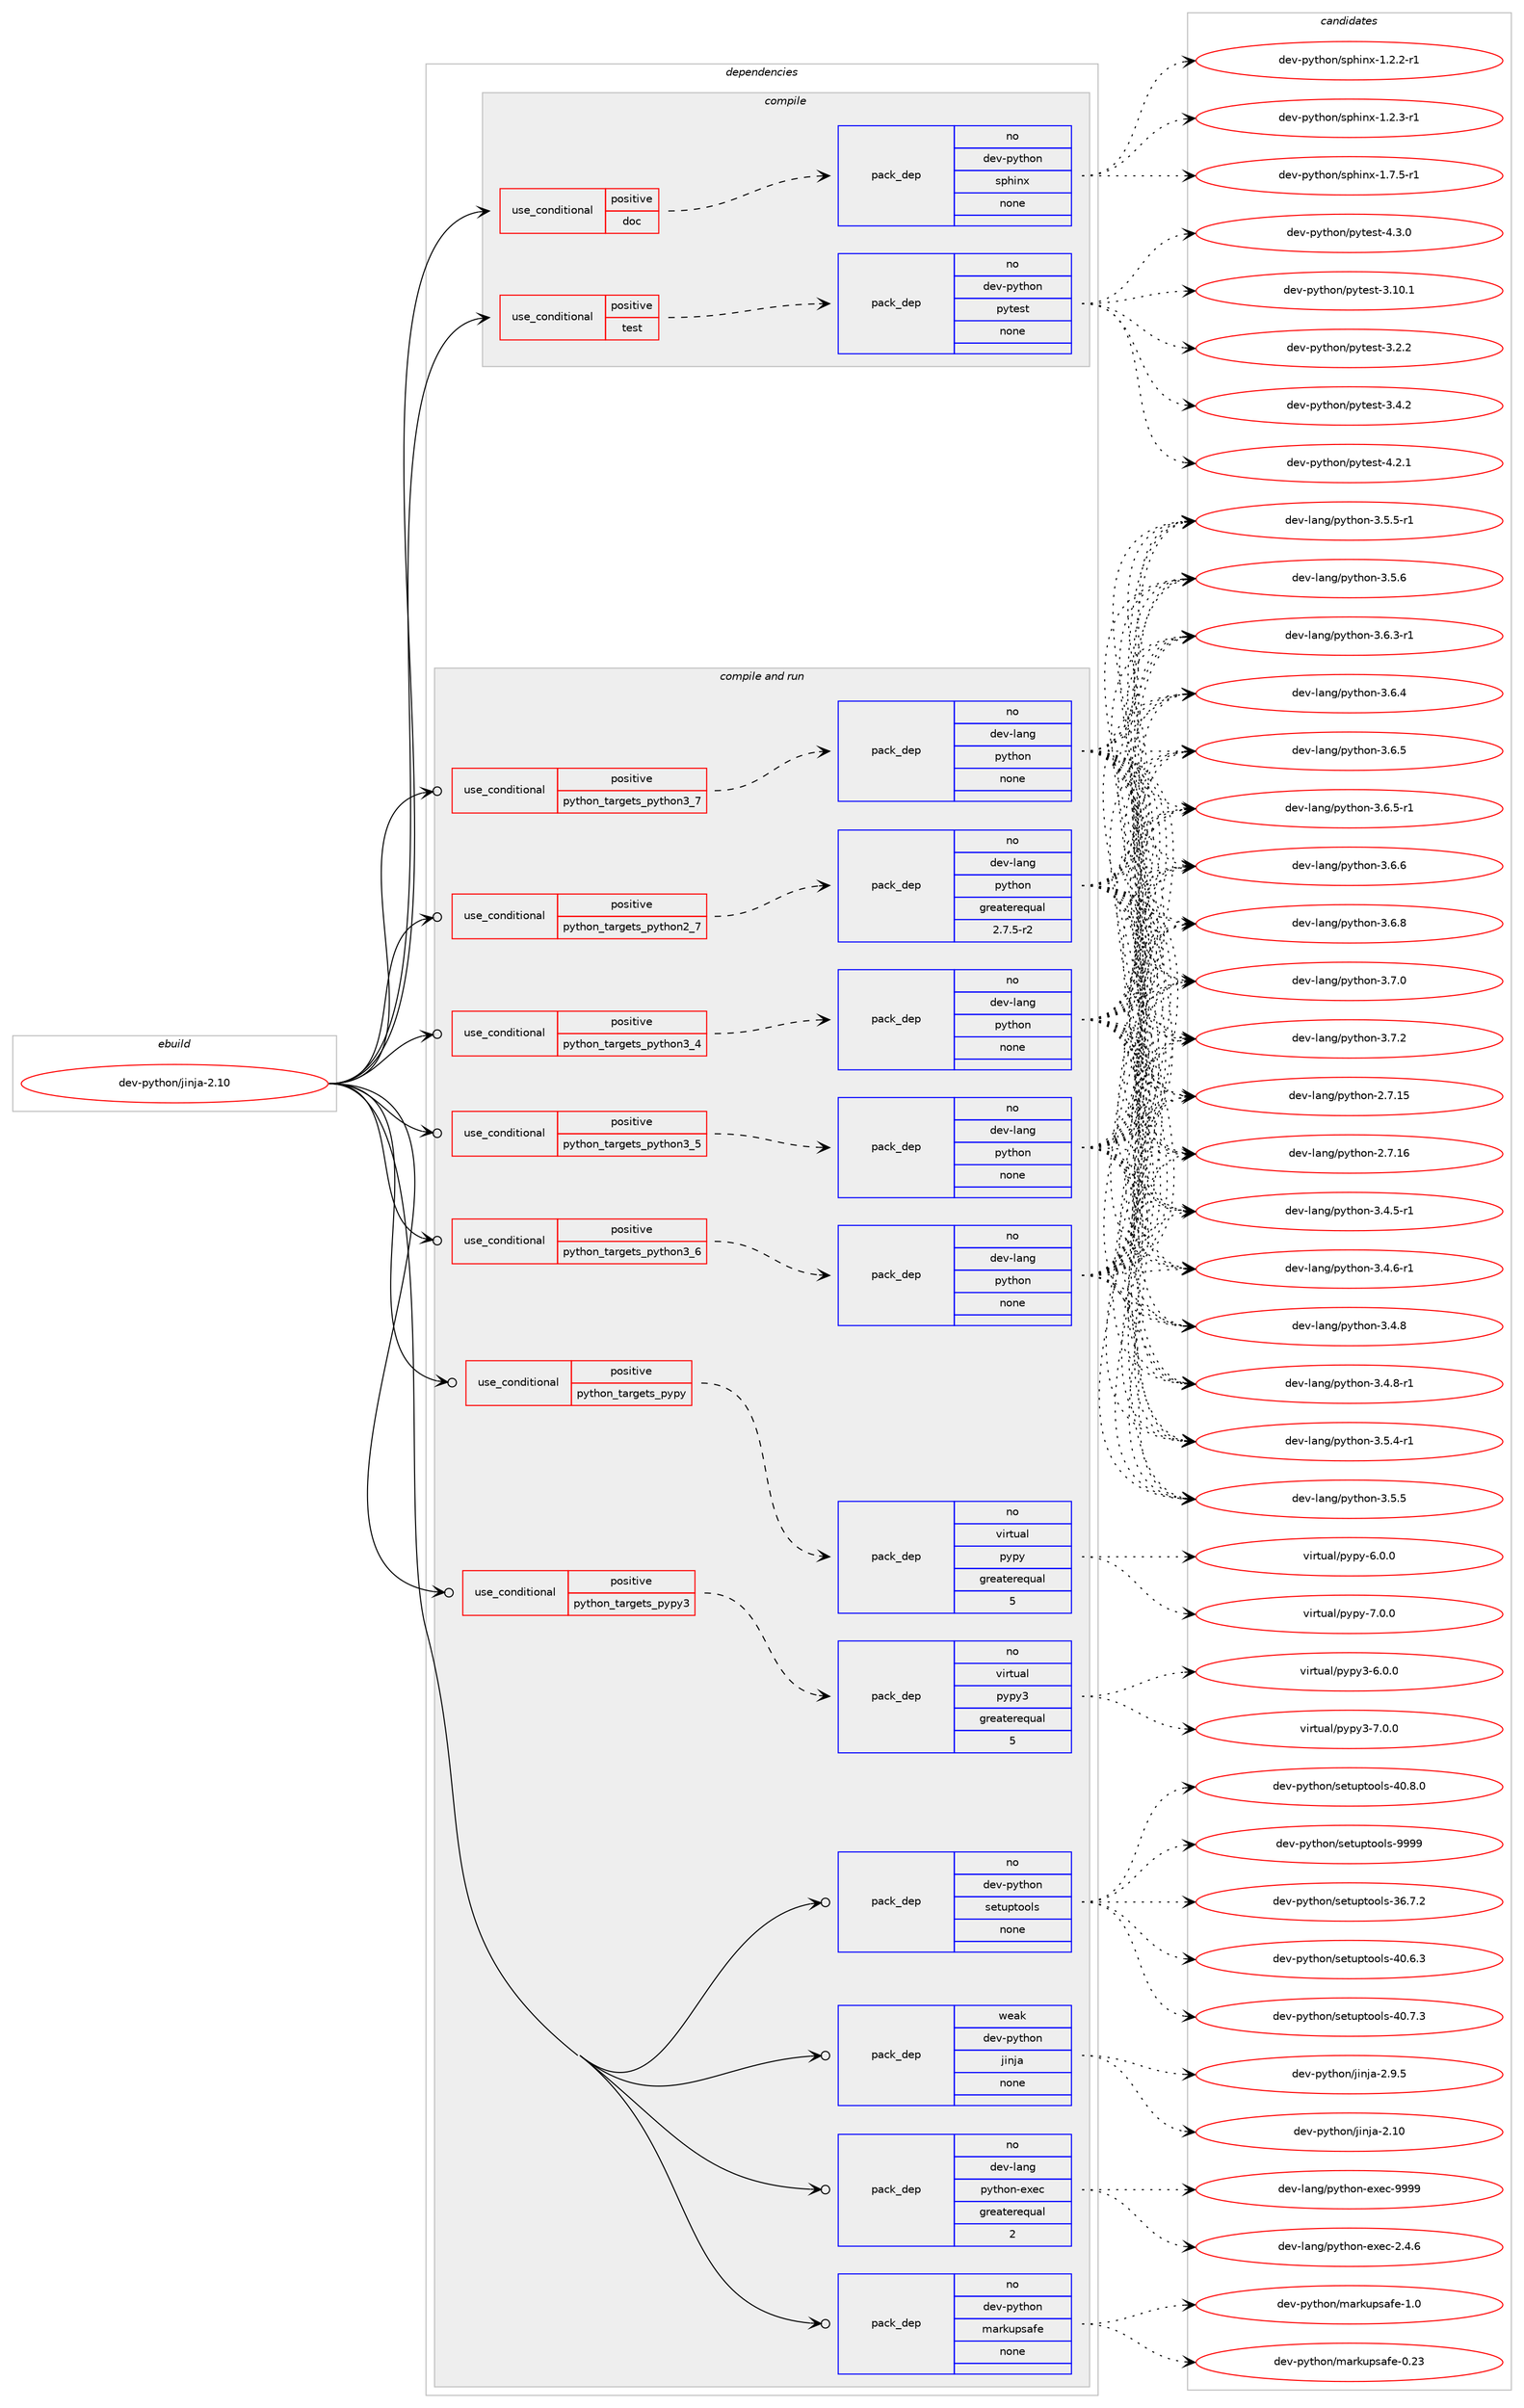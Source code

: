 digraph prolog {

# *************
# Graph options
# *************

newrank=true;
concentrate=true;
compound=true;
graph [rankdir=LR,fontname=Helvetica,fontsize=10,ranksep=1.5];#, ranksep=2.5, nodesep=0.2];
edge  [arrowhead=vee];
node  [fontname=Helvetica,fontsize=10];

# **********
# The ebuild
# **********

subgraph cluster_leftcol {
color=gray;
rank=same;
label=<<i>ebuild</i>>;
id [label="dev-python/jinja-2.10", color=red, width=4, href="../dev-python/jinja-2.10.svg"];
}

# ****************
# The dependencies
# ****************

subgraph cluster_midcol {
color=gray;
label=<<i>dependencies</i>>;
subgraph cluster_compile {
fillcolor="#eeeeee";
style=filled;
label=<<i>compile</i>>;
subgraph cond376272 {
dependency1415295 [label=<<TABLE BORDER="0" CELLBORDER="1" CELLSPACING="0" CELLPADDING="4"><TR><TD ROWSPAN="3" CELLPADDING="10">use_conditional</TD></TR><TR><TD>positive</TD></TR><TR><TD>doc</TD></TR></TABLE>>, shape=none, color=red];
subgraph pack1015754 {
dependency1415296 [label=<<TABLE BORDER="0" CELLBORDER="1" CELLSPACING="0" CELLPADDING="4" WIDTH="220"><TR><TD ROWSPAN="6" CELLPADDING="30">pack_dep</TD></TR><TR><TD WIDTH="110">no</TD></TR><TR><TD>dev-python</TD></TR><TR><TD>sphinx</TD></TR><TR><TD>none</TD></TR><TR><TD></TD></TR></TABLE>>, shape=none, color=blue];
}
dependency1415295:e -> dependency1415296:w [weight=20,style="dashed",arrowhead="vee"];
}
id:e -> dependency1415295:w [weight=20,style="solid",arrowhead="vee"];
subgraph cond376273 {
dependency1415297 [label=<<TABLE BORDER="0" CELLBORDER="1" CELLSPACING="0" CELLPADDING="4"><TR><TD ROWSPAN="3" CELLPADDING="10">use_conditional</TD></TR><TR><TD>positive</TD></TR><TR><TD>test</TD></TR></TABLE>>, shape=none, color=red];
subgraph pack1015755 {
dependency1415298 [label=<<TABLE BORDER="0" CELLBORDER="1" CELLSPACING="0" CELLPADDING="4" WIDTH="220"><TR><TD ROWSPAN="6" CELLPADDING="30">pack_dep</TD></TR><TR><TD WIDTH="110">no</TD></TR><TR><TD>dev-python</TD></TR><TR><TD>pytest</TD></TR><TR><TD>none</TD></TR><TR><TD></TD></TR></TABLE>>, shape=none, color=blue];
}
dependency1415297:e -> dependency1415298:w [weight=20,style="dashed",arrowhead="vee"];
}
id:e -> dependency1415297:w [weight=20,style="solid",arrowhead="vee"];
}
subgraph cluster_compileandrun {
fillcolor="#eeeeee";
style=filled;
label=<<i>compile and run</i>>;
subgraph cond376274 {
dependency1415299 [label=<<TABLE BORDER="0" CELLBORDER="1" CELLSPACING="0" CELLPADDING="4"><TR><TD ROWSPAN="3" CELLPADDING="10">use_conditional</TD></TR><TR><TD>positive</TD></TR><TR><TD>python_targets_pypy</TD></TR></TABLE>>, shape=none, color=red];
subgraph pack1015756 {
dependency1415300 [label=<<TABLE BORDER="0" CELLBORDER="1" CELLSPACING="0" CELLPADDING="4" WIDTH="220"><TR><TD ROWSPAN="6" CELLPADDING="30">pack_dep</TD></TR><TR><TD WIDTH="110">no</TD></TR><TR><TD>virtual</TD></TR><TR><TD>pypy</TD></TR><TR><TD>greaterequal</TD></TR><TR><TD>5</TD></TR></TABLE>>, shape=none, color=blue];
}
dependency1415299:e -> dependency1415300:w [weight=20,style="dashed",arrowhead="vee"];
}
id:e -> dependency1415299:w [weight=20,style="solid",arrowhead="odotvee"];
subgraph cond376275 {
dependency1415301 [label=<<TABLE BORDER="0" CELLBORDER="1" CELLSPACING="0" CELLPADDING="4"><TR><TD ROWSPAN="3" CELLPADDING="10">use_conditional</TD></TR><TR><TD>positive</TD></TR><TR><TD>python_targets_pypy3</TD></TR></TABLE>>, shape=none, color=red];
subgraph pack1015757 {
dependency1415302 [label=<<TABLE BORDER="0" CELLBORDER="1" CELLSPACING="0" CELLPADDING="4" WIDTH="220"><TR><TD ROWSPAN="6" CELLPADDING="30">pack_dep</TD></TR><TR><TD WIDTH="110">no</TD></TR><TR><TD>virtual</TD></TR><TR><TD>pypy3</TD></TR><TR><TD>greaterequal</TD></TR><TR><TD>5</TD></TR></TABLE>>, shape=none, color=blue];
}
dependency1415301:e -> dependency1415302:w [weight=20,style="dashed",arrowhead="vee"];
}
id:e -> dependency1415301:w [weight=20,style="solid",arrowhead="odotvee"];
subgraph cond376276 {
dependency1415303 [label=<<TABLE BORDER="0" CELLBORDER="1" CELLSPACING="0" CELLPADDING="4"><TR><TD ROWSPAN="3" CELLPADDING="10">use_conditional</TD></TR><TR><TD>positive</TD></TR><TR><TD>python_targets_python2_7</TD></TR></TABLE>>, shape=none, color=red];
subgraph pack1015758 {
dependency1415304 [label=<<TABLE BORDER="0" CELLBORDER="1" CELLSPACING="0" CELLPADDING="4" WIDTH="220"><TR><TD ROWSPAN="6" CELLPADDING="30">pack_dep</TD></TR><TR><TD WIDTH="110">no</TD></TR><TR><TD>dev-lang</TD></TR><TR><TD>python</TD></TR><TR><TD>greaterequal</TD></TR><TR><TD>2.7.5-r2</TD></TR></TABLE>>, shape=none, color=blue];
}
dependency1415303:e -> dependency1415304:w [weight=20,style="dashed",arrowhead="vee"];
}
id:e -> dependency1415303:w [weight=20,style="solid",arrowhead="odotvee"];
subgraph cond376277 {
dependency1415305 [label=<<TABLE BORDER="0" CELLBORDER="1" CELLSPACING="0" CELLPADDING="4"><TR><TD ROWSPAN="3" CELLPADDING="10">use_conditional</TD></TR><TR><TD>positive</TD></TR><TR><TD>python_targets_python3_4</TD></TR></TABLE>>, shape=none, color=red];
subgraph pack1015759 {
dependency1415306 [label=<<TABLE BORDER="0" CELLBORDER="1" CELLSPACING="0" CELLPADDING="4" WIDTH="220"><TR><TD ROWSPAN="6" CELLPADDING="30">pack_dep</TD></TR><TR><TD WIDTH="110">no</TD></TR><TR><TD>dev-lang</TD></TR><TR><TD>python</TD></TR><TR><TD>none</TD></TR><TR><TD></TD></TR></TABLE>>, shape=none, color=blue];
}
dependency1415305:e -> dependency1415306:w [weight=20,style="dashed",arrowhead="vee"];
}
id:e -> dependency1415305:w [weight=20,style="solid",arrowhead="odotvee"];
subgraph cond376278 {
dependency1415307 [label=<<TABLE BORDER="0" CELLBORDER="1" CELLSPACING="0" CELLPADDING="4"><TR><TD ROWSPAN="3" CELLPADDING="10">use_conditional</TD></TR><TR><TD>positive</TD></TR><TR><TD>python_targets_python3_5</TD></TR></TABLE>>, shape=none, color=red];
subgraph pack1015760 {
dependency1415308 [label=<<TABLE BORDER="0" CELLBORDER="1" CELLSPACING="0" CELLPADDING="4" WIDTH="220"><TR><TD ROWSPAN="6" CELLPADDING="30">pack_dep</TD></TR><TR><TD WIDTH="110">no</TD></TR><TR><TD>dev-lang</TD></TR><TR><TD>python</TD></TR><TR><TD>none</TD></TR><TR><TD></TD></TR></TABLE>>, shape=none, color=blue];
}
dependency1415307:e -> dependency1415308:w [weight=20,style="dashed",arrowhead="vee"];
}
id:e -> dependency1415307:w [weight=20,style="solid",arrowhead="odotvee"];
subgraph cond376279 {
dependency1415309 [label=<<TABLE BORDER="0" CELLBORDER="1" CELLSPACING="0" CELLPADDING="4"><TR><TD ROWSPAN="3" CELLPADDING="10">use_conditional</TD></TR><TR><TD>positive</TD></TR><TR><TD>python_targets_python3_6</TD></TR></TABLE>>, shape=none, color=red];
subgraph pack1015761 {
dependency1415310 [label=<<TABLE BORDER="0" CELLBORDER="1" CELLSPACING="0" CELLPADDING="4" WIDTH="220"><TR><TD ROWSPAN="6" CELLPADDING="30">pack_dep</TD></TR><TR><TD WIDTH="110">no</TD></TR><TR><TD>dev-lang</TD></TR><TR><TD>python</TD></TR><TR><TD>none</TD></TR><TR><TD></TD></TR></TABLE>>, shape=none, color=blue];
}
dependency1415309:e -> dependency1415310:w [weight=20,style="dashed",arrowhead="vee"];
}
id:e -> dependency1415309:w [weight=20,style="solid",arrowhead="odotvee"];
subgraph cond376280 {
dependency1415311 [label=<<TABLE BORDER="0" CELLBORDER="1" CELLSPACING="0" CELLPADDING="4"><TR><TD ROWSPAN="3" CELLPADDING="10">use_conditional</TD></TR><TR><TD>positive</TD></TR><TR><TD>python_targets_python3_7</TD></TR></TABLE>>, shape=none, color=red];
subgraph pack1015762 {
dependency1415312 [label=<<TABLE BORDER="0" CELLBORDER="1" CELLSPACING="0" CELLPADDING="4" WIDTH="220"><TR><TD ROWSPAN="6" CELLPADDING="30">pack_dep</TD></TR><TR><TD WIDTH="110">no</TD></TR><TR><TD>dev-lang</TD></TR><TR><TD>python</TD></TR><TR><TD>none</TD></TR><TR><TD></TD></TR></TABLE>>, shape=none, color=blue];
}
dependency1415311:e -> dependency1415312:w [weight=20,style="dashed",arrowhead="vee"];
}
id:e -> dependency1415311:w [weight=20,style="solid",arrowhead="odotvee"];
subgraph pack1015763 {
dependency1415313 [label=<<TABLE BORDER="0" CELLBORDER="1" CELLSPACING="0" CELLPADDING="4" WIDTH="220"><TR><TD ROWSPAN="6" CELLPADDING="30">pack_dep</TD></TR><TR><TD WIDTH="110">no</TD></TR><TR><TD>dev-lang</TD></TR><TR><TD>python-exec</TD></TR><TR><TD>greaterequal</TD></TR><TR><TD>2</TD></TR></TABLE>>, shape=none, color=blue];
}
id:e -> dependency1415313:w [weight=20,style="solid",arrowhead="odotvee"];
subgraph pack1015764 {
dependency1415314 [label=<<TABLE BORDER="0" CELLBORDER="1" CELLSPACING="0" CELLPADDING="4" WIDTH="220"><TR><TD ROWSPAN="6" CELLPADDING="30">pack_dep</TD></TR><TR><TD WIDTH="110">no</TD></TR><TR><TD>dev-python</TD></TR><TR><TD>markupsafe</TD></TR><TR><TD>none</TD></TR><TR><TD></TD></TR></TABLE>>, shape=none, color=blue];
}
id:e -> dependency1415314:w [weight=20,style="solid",arrowhead="odotvee"];
subgraph pack1015765 {
dependency1415315 [label=<<TABLE BORDER="0" CELLBORDER="1" CELLSPACING="0" CELLPADDING="4" WIDTH="220"><TR><TD ROWSPAN="6" CELLPADDING="30">pack_dep</TD></TR><TR><TD WIDTH="110">no</TD></TR><TR><TD>dev-python</TD></TR><TR><TD>setuptools</TD></TR><TR><TD>none</TD></TR><TR><TD></TD></TR></TABLE>>, shape=none, color=blue];
}
id:e -> dependency1415315:w [weight=20,style="solid",arrowhead="odotvee"];
subgraph pack1015766 {
dependency1415316 [label=<<TABLE BORDER="0" CELLBORDER="1" CELLSPACING="0" CELLPADDING="4" WIDTH="220"><TR><TD ROWSPAN="6" CELLPADDING="30">pack_dep</TD></TR><TR><TD WIDTH="110">weak</TD></TR><TR><TD>dev-python</TD></TR><TR><TD>jinja</TD></TR><TR><TD>none</TD></TR><TR><TD></TD></TR></TABLE>>, shape=none, color=blue];
}
id:e -> dependency1415316:w [weight=20,style="solid",arrowhead="odotvee"];
}
subgraph cluster_run {
fillcolor="#eeeeee";
style=filled;
label=<<i>run</i>>;
}
}

# **************
# The candidates
# **************

subgraph cluster_choices {
rank=same;
color=gray;
label=<<i>candidates</i>>;

subgraph choice1015754 {
color=black;
nodesep=1;
choice10010111845112121116104111110471151121041051101204549465046504511449 [label="dev-python/sphinx-1.2.2-r1", color=red, width=4,href="../dev-python/sphinx-1.2.2-r1.svg"];
choice10010111845112121116104111110471151121041051101204549465046514511449 [label="dev-python/sphinx-1.2.3-r1", color=red, width=4,href="../dev-python/sphinx-1.2.3-r1.svg"];
choice10010111845112121116104111110471151121041051101204549465546534511449 [label="dev-python/sphinx-1.7.5-r1", color=red, width=4,href="../dev-python/sphinx-1.7.5-r1.svg"];
dependency1415296:e -> choice10010111845112121116104111110471151121041051101204549465046504511449:w [style=dotted,weight="100"];
dependency1415296:e -> choice10010111845112121116104111110471151121041051101204549465046514511449:w [style=dotted,weight="100"];
dependency1415296:e -> choice10010111845112121116104111110471151121041051101204549465546534511449:w [style=dotted,weight="100"];
}
subgraph choice1015755 {
color=black;
nodesep=1;
choice100101118451121211161041111104711212111610111511645514649484649 [label="dev-python/pytest-3.10.1", color=red, width=4,href="../dev-python/pytest-3.10.1.svg"];
choice1001011184511212111610411111047112121116101115116455146504650 [label="dev-python/pytest-3.2.2", color=red, width=4,href="../dev-python/pytest-3.2.2.svg"];
choice1001011184511212111610411111047112121116101115116455146524650 [label="dev-python/pytest-3.4.2", color=red, width=4,href="../dev-python/pytest-3.4.2.svg"];
choice1001011184511212111610411111047112121116101115116455246504649 [label="dev-python/pytest-4.2.1", color=red, width=4,href="../dev-python/pytest-4.2.1.svg"];
choice1001011184511212111610411111047112121116101115116455246514648 [label="dev-python/pytest-4.3.0", color=red, width=4,href="../dev-python/pytest-4.3.0.svg"];
dependency1415298:e -> choice100101118451121211161041111104711212111610111511645514649484649:w [style=dotted,weight="100"];
dependency1415298:e -> choice1001011184511212111610411111047112121116101115116455146504650:w [style=dotted,weight="100"];
dependency1415298:e -> choice1001011184511212111610411111047112121116101115116455146524650:w [style=dotted,weight="100"];
dependency1415298:e -> choice1001011184511212111610411111047112121116101115116455246504649:w [style=dotted,weight="100"];
dependency1415298:e -> choice1001011184511212111610411111047112121116101115116455246514648:w [style=dotted,weight="100"];
}
subgraph choice1015756 {
color=black;
nodesep=1;
choice1181051141161179710847112121112121455446484648 [label="virtual/pypy-6.0.0", color=red, width=4,href="../virtual/pypy-6.0.0.svg"];
choice1181051141161179710847112121112121455546484648 [label="virtual/pypy-7.0.0", color=red, width=4,href="../virtual/pypy-7.0.0.svg"];
dependency1415300:e -> choice1181051141161179710847112121112121455446484648:w [style=dotted,weight="100"];
dependency1415300:e -> choice1181051141161179710847112121112121455546484648:w [style=dotted,weight="100"];
}
subgraph choice1015757 {
color=black;
nodesep=1;
choice118105114116117971084711212111212151455446484648 [label="virtual/pypy3-6.0.0", color=red, width=4,href="../virtual/pypy3-6.0.0.svg"];
choice118105114116117971084711212111212151455546484648 [label="virtual/pypy3-7.0.0", color=red, width=4,href="../virtual/pypy3-7.0.0.svg"];
dependency1415302:e -> choice118105114116117971084711212111212151455446484648:w [style=dotted,weight="100"];
dependency1415302:e -> choice118105114116117971084711212111212151455546484648:w [style=dotted,weight="100"];
}
subgraph choice1015758 {
color=black;
nodesep=1;
choice10010111845108971101034711212111610411111045504655464953 [label="dev-lang/python-2.7.15", color=red, width=4,href="../dev-lang/python-2.7.15.svg"];
choice10010111845108971101034711212111610411111045504655464954 [label="dev-lang/python-2.7.16", color=red, width=4,href="../dev-lang/python-2.7.16.svg"];
choice1001011184510897110103471121211161041111104551465246534511449 [label="dev-lang/python-3.4.5-r1", color=red, width=4,href="../dev-lang/python-3.4.5-r1.svg"];
choice1001011184510897110103471121211161041111104551465246544511449 [label="dev-lang/python-3.4.6-r1", color=red, width=4,href="../dev-lang/python-3.4.6-r1.svg"];
choice100101118451089711010347112121116104111110455146524656 [label="dev-lang/python-3.4.8", color=red, width=4,href="../dev-lang/python-3.4.8.svg"];
choice1001011184510897110103471121211161041111104551465246564511449 [label="dev-lang/python-3.4.8-r1", color=red, width=4,href="../dev-lang/python-3.4.8-r1.svg"];
choice1001011184510897110103471121211161041111104551465346524511449 [label="dev-lang/python-3.5.4-r1", color=red, width=4,href="../dev-lang/python-3.5.4-r1.svg"];
choice100101118451089711010347112121116104111110455146534653 [label="dev-lang/python-3.5.5", color=red, width=4,href="../dev-lang/python-3.5.5.svg"];
choice1001011184510897110103471121211161041111104551465346534511449 [label="dev-lang/python-3.5.5-r1", color=red, width=4,href="../dev-lang/python-3.5.5-r1.svg"];
choice100101118451089711010347112121116104111110455146534654 [label="dev-lang/python-3.5.6", color=red, width=4,href="../dev-lang/python-3.5.6.svg"];
choice1001011184510897110103471121211161041111104551465446514511449 [label="dev-lang/python-3.6.3-r1", color=red, width=4,href="../dev-lang/python-3.6.3-r1.svg"];
choice100101118451089711010347112121116104111110455146544652 [label="dev-lang/python-3.6.4", color=red, width=4,href="../dev-lang/python-3.6.4.svg"];
choice100101118451089711010347112121116104111110455146544653 [label="dev-lang/python-3.6.5", color=red, width=4,href="../dev-lang/python-3.6.5.svg"];
choice1001011184510897110103471121211161041111104551465446534511449 [label="dev-lang/python-3.6.5-r1", color=red, width=4,href="../dev-lang/python-3.6.5-r1.svg"];
choice100101118451089711010347112121116104111110455146544654 [label="dev-lang/python-3.6.6", color=red, width=4,href="../dev-lang/python-3.6.6.svg"];
choice100101118451089711010347112121116104111110455146544656 [label="dev-lang/python-3.6.8", color=red, width=4,href="../dev-lang/python-3.6.8.svg"];
choice100101118451089711010347112121116104111110455146554648 [label="dev-lang/python-3.7.0", color=red, width=4,href="../dev-lang/python-3.7.0.svg"];
choice100101118451089711010347112121116104111110455146554650 [label="dev-lang/python-3.7.2", color=red, width=4,href="../dev-lang/python-3.7.2.svg"];
dependency1415304:e -> choice10010111845108971101034711212111610411111045504655464953:w [style=dotted,weight="100"];
dependency1415304:e -> choice10010111845108971101034711212111610411111045504655464954:w [style=dotted,weight="100"];
dependency1415304:e -> choice1001011184510897110103471121211161041111104551465246534511449:w [style=dotted,weight="100"];
dependency1415304:e -> choice1001011184510897110103471121211161041111104551465246544511449:w [style=dotted,weight="100"];
dependency1415304:e -> choice100101118451089711010347112121116104111110455146524656:w [style=dotted,weight="100"];
dependency1415304:e -> choice1001011184510897110103471121211161041111104551465246564511449:w [style=dotted,weight="100"];
dependency1415304:e -> choice1001011184510897110103471121211161041111104551465346524511449:w [style=dotted,weight="100"];
dependency1415304:e -> choice100101118451089711010347112121116104111110455146534653:w [style=dotted,weight="100"];
dependency1415304:e -> choice1001011184510897110103471121211161041111104551465346534511449:w [style=dotted,weight="100"];
dependency1415304:e -> choice100101118451089711010347112121116104111110455146534654:w [style=dotted,weight="100"];
dependency1415304:e -> choice1001011184510897110103471121211161041111104551465446514511449:w [style=dotted,weight="100"];
dependency1415304:e -> choice100101118451089711010347112121116104111110455146544652:w [style=dotted,weight="100"];
dependency1415304:e -> choice100101118451089711010347112121116104111110455146544653:w [style=dotted,weight="100"];
dependency1415304:e -> choice1001011184510897110103471121211161041111104551465446534511449:w [style=dotted,weight="100"];
dependency1415304:e -> choice100101118451089711010347112121116104111110455146544654:w [style=dotted,weight="100"];
dependency1415304:e -> choice100101118451089711010347112121116104111110455146544656:w [style=dotted,weight="100"];
dependency1415304:e -> choice100101118451089711010347112121116104111110455146554648:w [style=dotted,weight="100"];
dependency1415304:e -> choice100101118451089711010347112121116104111110455146554650:w [style=dotted,weight="100"];
}
subgraph choice1015759 {
color=black;
nodesep=1;
choice10010111845108971101034711212111610411111045504655464953 [label="dev-lang/python-2.7.15", color=red, width=4,href="../dev-lang/python-2.7.15.svg"];
choice10010111845108971101034711212111610411111045504655464954 [label="dev-lang/python-2.7.16", color=red, width=4,href="../dev-lang/python-2.7.16.svg"];
choice1001011184510897110103471121211161041111104551465246534511449 [label="dev-lang/python-3.4.5-r1", color=red, width=4,href="../dev-lang/python-3.4.5-r1.svg"];
choice1001011184510897110103471121211161041111104551465246544511449 [label="dev-lang/python-3.4.6-r1", color=red, width=4,href="../dev-lang/python-3.4.6-r1.svg"];
choice100101118451089711010347112121116104111110455146524656 [label="dev-lang/python-3.4.8", color=red, width=4,href="../dev-lang/python-3.4.8.svg"];
choice1001011184510897110103471121211161041111104551465246564511449 [label="dev-lang/python-3.4.8-r1", color=red, width=4,href="../dev-lang/python-3.4.8-r1.svg"];
choice1001011184510897110103471121211161041111104551465346524511449 [label="dev-lang/python-3.5.4-r1", color=red, width=4,href="../dev-lang/python-3.5.4-r1.svg"];
choice100101118451089711010347112121116104111110455146534653 [label="dev-lang/python-3.5.5", color=red, width=4,href="../dev-lang/python-3.5.5.svg"];
choice1001011184510897110103471121211161041111104551465346534511449 [label="dev-lang/python-3.5.5-r1", color=red, width=4,href="../dev-lang/python-3.5.5-r1.svg"];
choice100101118451089711010347112121116104111110455146534654 [label="dev-lang/python-3.5.6", color=red, width=4,href="../dev-lang/python-3.5.6.svg"];
choice1001011184510897110103471121211161041111104551465446514511449 [label="dev-lang/python-3.6.3-r1", color=red, width=4,href="../dev-lang/python-3.6.3-r1.svg"];
choice100101118451089711010347112121116104111110455146544652 [label="dev-lang/python-3.6.4", color=red, width=4,href="../dev-lang/python-3.6.4.svg"];
choice100101118451089711010347112121116104111110455146544653 [label="dev-lang/python-3.6.5", color=red, width=4,href="../dev-lang/python-3.6.5.svg"];
choice1001011184510897110103471121211161041111104551465446534511449 [label="dev-lang/python-3.6.5-r1", color=red, width=4,href="../dev-lang/python-3.6.5-r1.svg"];
choice100101118451089711010347112121116104111110455146544654 [label="dev-lang/python-3.6.6", color=red, width=4,href="../dev-lang/python-3.6.6.svg"];
choice100101118451089711010347112121116104111110455146544656 [label="dev-lang/python-3.6.8", color=red, width=4,href="../dev-lang/python-3.6.8.svg"];
choice100101118451089711010347112121116104111110455146554648 [label="dev-lang/python-3.7.0", color=red, width=4,href="../dev-lang/python-3.7.0.svg"];
choice100101118451089711010347112121116104111110455146554650 [label="dev-lang/python-3.7.2", color=red, width=4,href="../dev-lang/python-3.7.2.svg"];
dependency1415306:e -> choice10010111845108971101034711212111610411111045504655464953:w [style=dotted,weight="100"];
dependency1415306:e -> choice10010111845108971101034711212111610411111045504655464954:w [style=dotted,weight="100"];
dependency1415306:e -> choice1001011184510897110103471121211161041111104551465246534511449:w [style=dotted,weight="100"];
dependency1415306:e -> choice1001011184510897110103471121211161041111104551465246544511449:w [style=dotted,weight="100"];
dependency1415306:e -> choice100101118451089711010347112121116104111110455146524656:w [style=dotted,weight="100"];
dependency1415306:e -> choice1001011184510897110103471121211161041111104551465246564511449:w [style=dotted,weight="100"];
dependency1415306:e -> choice1001011184510897110103471121211161041111104551465346524511449:w [style=dotted,weight="100"];
dependency1415306:e -> choice100101118451089711010347112121116104111110455146534653:w [style=dotted,weight="100"];
dependency1415306:e -> choice1001011184510897110103471121211161041111104551465346534511449:w [style=dotted,weight="100"];
dependency1415306:e -> choice100101118451089711010347112121116104111110455146534654:w [style=dotted,weight="100"];
dependency1415306:e -> choice1001011184510897110103471121211161041111104551465446514511449:w [style=dotted,weight="100"];
dependency1415306:e -> choice100101118451089711010347112121116104111110455146544652:w [style=dotted,weight="100"];
dependency1415306:e -> choice100101118451089711010347112121116104111110455146544653:w [style=dotted,weight="100"];
dependency1415306:e -> choice1001011184510897110103471121211161041111104551465446534511449:w [style=dotted,weight="100"];
dependency1415306:e -> choice100101118451089711010347112121116104111110455146544654:w [style=dotted,weight="100"];
dependency1415306:e -> choice100101118451089711010347112121116104111110455146544656:w [style=dotted,weight="100"];
dependency1415306:e -> choice100101118451089711010347112121116104111110455146554648:w [style=dotted,weight="100"];
dependency1415306:e -> choice100101118451089711010347112121116104111110455146554650:w [style=dotted,weight="100"];
}
subgraph choice1015760 {
color=black;
nodesep=1;
choice10010111845108971101034711212111610411111045504655464953 [label="dev-lang/python-2.7.15", color=red, width=4,href="../dev-lang/python-2.7.15.svg"];
choice10010111845108971101034711212111610411111045504655464954 [label="dev-lang/python-2.7.16", color=red, width=4,href="../dev-lang/python-2.7.16.svg"];
choice1001011184510897110103471121211161041111104551465246534511449 [label="dev-lang/python-3.4.5-r1", color=red, width=4,href="../dev-lang/python-3.4.5-r1.svg"];
choice1001011184510897110103471121211161041111104551465246544511449 [label="dev-lang/python-3.4.6-r1", color=red, width=4,href="../dev-lang/python-3.4.6-r1.svg"];
choice100101118451089711010347112121116104111110455146524656 [label="dev-lang/python-3.4.8", color=red, width=4,href="../dev-lang/python-3.4.8.svg"];
choice1001011184510897110103471121211161041111104551465246564511449 [label="dev-lang/python-3.4.8-r1", color=red, width=4,href="../dev-lang/python-3.4.8-r1.svg"];
choice1001011184510897110103471121211161041111104551465346524511449 [label="dev-lang/python-3.5.4-r1", color=red, width=4,href="../dev-lang/python-3.5.4-r1.svg"];
choice100101118451089711010347112121116104111110455146534653 [label="dev-lang/python-3.5.5", color=red, width=4,href="../dev-lang/python-3.5.5.svg"];
choice1001011184510897110103471121211161041111104551465346534511449 [label="dev-lang/python-3.5.5-r1", color=red, width=4,href="../dev-lang/python-3.5.5-r1.svg"];
choice100101118451089711010347112121116104111110455146534654 [label="dev-lang/python-3.5.6", color=red, width=4,href="../dev-lang/python-3.5.6.svg"];
choice1001011184510897110103471121211161041111104551465446514511449 [label="dev-lang/python-3.6.3-r1", color=red, width=4,href="../dev-lang/python-3.6.3-r1.svg"];
choice100101118451089711010347112121116104111110455146544652 [label="dev-lang/python-3.6.4", color=red, width=4,href="../dev-lang/python-3.6.4.svg"];
choice100101118451089711010347112121116104111110455146544653 [label="dev-lang/python-3.6.5", color=red, width=4,href="../dev-lang/python-3.6.5.svg"];
choice1001011184510897110103471121211161041111104551465446534511449 [label="dev-lang/python-3.6.5-r1", color=red, width=4,href="../dev-lang/python-3.6.5-r1.svg"];
choice100101118451089711010347112121116104111110455146544654 [label="dev-lang/python-3.6.6", color=red, width=4,href="../dev-lang/python-3.6.6.svg"];
choice100101118451089711010347112121116104111110455146544656 [label="dev-lang/python-3.6.8", color=red, width=4,href="../dev-lang/python-3.6.8.svg"];
choice100101118451089711010347112121116104111110455146554648 [label="dev-lang/python-3.7.0", color=red, width=4,href="../dev-lang/python-3.7.0.svg"];
choice100101118451089711010347112121116104111110455146554650 [label="dev-lang/python-3.7.2", color=red, width=4,href="../dev-lang/python-3.7.2.svg"];
dependency1415308:e -> choice10010111845108971101034711212111610411111045504655464953:w [style=dotted,weight="100"];
dependency1415308:e -> choice10010111845108971101034711212111610411111045504655464954:w [style=dotted,weight="100"];
dependency1415308:e -> choice1001011184510897110103471121211161041111104551465246534511449:w [style=dotted,weight="100"];
dependency1415308:e -> choice1001011184510897110103471121211161041111104551465246544511449:w [style=dotted,weight="100"];
dependency1415308:e -> choice100101118451089711010347112121116104111110455146524656:w [style=dotted,weight="100"];
dependency1415308:e -> choice1001011184510897110103471121211161041111104551465246564511449:w [style=dotted,weight="100"];
dependency1415308:e -> choice1001011184510897110103471121211161041111104551465346524511449:w [style=dotted,weight="100"];
dependency1415308:e -> choice100101118451089711010347112121116104111110455146534653:w [style=dotted,weight="100"];
dependency1415308:e -> choice1001011184510897110103471121211161041111104551465346534511449:w [style=dotted,weight="100"];
dependency1415308:e -> choice100101118451089711010347112121116104111110455146534654:w [style=dotted,weight="100"];
dependency1415308:e -> choice1001011184510897110103471121211161041111104551465446514511449:w [style=dotted,weight="100"];
dependency1415308:e -> choice100101118451089711010347112121116104111110455146544652:w [style=dotted,weight="100"];
dependency1415308:e -> choice100101118451089711010347112121116104111110455146544653:w [style=dotted,weight="100"];
dependency1415308:e -> choice1001011184510897110103471121211161041111104551465446534511449:w [style=dotted,weight="100"];
dependency1415308:e -> choice100101118451089711010347112121116104111110455146544654:w [style=dotted,weight="100"];
dependency1415308:e -> choice100101118451089711010347112121116104111110455146544656:w [style=dotted,weight="100"];
dependency1415308:e -> choice100101118451089711010347112121116104111110455146554648:w [style=dotted,weight="100"];
dependency1415308:e -> choice100101118451089711010347112121116104111110455146554650:w [style=dotted,weight="100"];
}
subgraph choice1015761 {
color=black;
nodesep=1;
choice10010111845108971101034711212111610411111045504655464953 [label="dev-lang/python-2.7.15", color=red, width=4,href="../dev-lang/python-2.7.15.svg"];
choice10010111845108971101034711212111610411111045504655464954 [label="dev-lang/python-2.7.16", color=red, width=4,href="../dev-lang/python-2.7.16.svg"];
choice1001011184510897110103471121211161041111104551465246534511449 [label="dev-lang/python-3.4.5-r1", color=red, width=4,href="../dev-lang/python-3.4.5-r1.svg"];
choice1001011184510897110103471121211161041111104551465246544511449 [label="dev-lang/python-3.4.6-r1", color=red, width=4,href="../dev-lang/python-3.4.6-r1.svg"];
choice100101118451089711010347112121116104111110455146524656 [label="dev-lang/python-3.4.8", color=red, width=4,href="../dev-lang/python-3.4.8.svg"];
choice1001011184510897110103471121211161041111104551465246564511449 [label="dev-lang/python-3.4.8-r1", color=red, width=4,href="../dev-lang/python-3.4.8-r1.svg"];
choice1001011184510897110103471121211161041111104551465346524511449 [label="dev-lang/python-3.5.4-r1", color=red, width=4,href="../dev-lang/python-3.5.4-r1.svg"];
choice100101118451089711010347112121116104111110455146534653 [label="dev-lang/python-3.5.5", color=red, width=4,href="../dev-lang/python-3.5.5.svg"];
choice1001011184510897110103471121211161041111104551465346534511449 [label="dev-lang/python-3.5.5-r1", color=red, width=4,href="../dev-lang/python-3.5.5-r1.svg"];
choice100101118451089711010347112121116104111110455146534654 [label="dev-lang/python-3.5.6", color=red, width=4,href="../dev-lang/python-3.5.6.svg"];
choice1001011184510897110103471121211161041111104551465446514511449 [label="dev-lang/python-3.6.3-r1", color=red, width=4,href="../dev-lang/python-3.6.3-r1.svg"];
choice100101118451089711010347112121116104111110455146544652 [label="dev-lang/python-3.6.4", color=red, width=4,href="../dev-lang/python-3.6.4.svg"];
choice100101118451089711010347112121116104111110455146544653 [label="dev-lang/python-3.6.5", color=red, width=4,href="../dev-lang/python-3.6.5.svg"];
choice1001011184510897110103471121211161041111104551465446534511449 [label="dev-lang/python-3.6.5-r1", color=red, width=4,href="../dev-lang/python-3.6.5-r1.svg"];
choice100101118451089711010347112121116104111110455146544654 [label="dev-lang/python-3.6.6", color=red, width=4,href="../dev-lang/python-3.6.6.svg"];
choice100101118451089711010347112121116104111110455146544656 [label="dev-lang/python-3.6.8", color=red, width=4,href="../dev-lang/python-3.6.8.svg"];
choice100101118451089711010347112121116104111110455146554648 [label="dev-lang/python-3.7.0", color=red, width=4,href="../dev-lang/python-3.7.0.svg"];
choice100101118451089711010347112121116104111110455146554650 [label="dev-lang/python-3.7.2", color=red, width=4,href="../dev-lang/python-3.7.2.svg"];
dependency1415310:e -> choice10010111845108971101034711212111610411111045504655464953:w [style=dotted,weight="100"];
dependency1415310:e -> choice10010111845108971101034711212111610411111045504655464954:w [style=dotted,weight="100"];
dependency1415310:e -> choice1001011184510897110103471121211161041111104551465246534511449:w [style=dotted,weight="100"];
dependency1415310:e -> choice1001011184510897110103471121211161041111104551465246544511449:w [style=dotted,weight="100"];
dependency1415310:e -> choice100101118451089711010347112121116104111110455146524656:w [style=dotted,weight="100"];
dependency1415310:e -> choice1001011184510897110103471121211161041111104551465246564511449:w [style=dotted,weight="100"];
dependency1415310:e -> choice1001011184510897110103471121211161041111104551465346524511449:w [style=dotted,weight="100"];
dependency1415310:e -> choice100101118451089711010347112121116104111110455146534653:w [style=dotted,weight="100"];
dependency1415310:e -> choice1001011184510897110103471121211161041111104551465346534511449:w [style=dotted,weight="100"];
dependency1415310:e -> choice100101118451089711010347112121116104111110455146534654:w [style=dotted,weight="100"];
dependency1415310:e -> choice1001011184510897110103471121211161041111104551465446514511449:w [style=dotted,weight="100"];
dependency1415310:e -> choice100101118451089711010347112121116104111110455146544652:w [style=dotted,weight="100"];
dependency1415310:e -> choice100101118451089711010347112121116104111110455146544653:w [style=dotted,weight="100"];
dependency1415310:e -> choice1001011184510897110103471121211161041111104551465446534511449:w [style=dotted,weight="100"];
dependency1415310:e -> choice100101118451089711010347112121116104111110455146544654:w [style=dotted,weight="100"];
dependency1415310:e -> choice100101118451089711010347112121116104111110455146544656:w [style=dotted,weight="100"];
dependency1415310:e -> choice100101118451089711010347112121116104111110455146554648:w [style=dotted,weight="100"];
dependency1415310:e -> choice100101118451089711010347112121116104111110455146554650:w [style=dotted,weight="100"];
}
subgraph choice1015762 {
color=black;
nodesep=1;
choice10010111845108971101034711212111610411111045504655464953 [label="dev-lang/python-2.7.15", color=red, width=4,href="../dev-lang/python-2.7.15.svg"];
choice10010111845108971101034711212111610411111045504655464954 [label="dev-lang/python-2.7.16", color=red, width=4,href="../dev-lang/python-2.7.16.svg"];
choice1001011184510897110103471121211161041111104551465246534511449 [label="dev-lang/python-3.4.5-r1", color=red, width=4,href="../dev-lang/python-3.4.5-r1.svg"];
choice1001011184510897110103471121211161041111104551465246544511449 [label="dev-lang/python-3.4.6-r1", color=red, width=4,href="../dev-lang/python-3.4.6-r1.svg"];
choice100101118451089711010347112121116104111110455146524656 [label="dev-lang/python-3.4.8", color=red, width=4,href="../dev-lang/python-3.4.8.svg"];
choice1001011184510897110103471121211161041111104551465246564511449 [label="dev-lang/python-3.4.8-r1", color=red, width=4,href="../dev-lang/python-3.4.8-r1.svg"];
choice1001011184510897110103471121211161041111104551465346524511449 [label="dev-lang/python-3.5.4-r1", color=red, width=4,href="../dev-lang/python-3.5.4-r1.svg"];
choice100101118451089711010347112121116104111110455146534653 [label="dev-lang/python-3.5.5", color=red, width=4,href="../dev-lang/python-3.5.5.svg"];
choice1001011184510897110103471121211161041111104551465346534511449 [label="dev-lang/python-3.5.5-r1", color=red, width=4,href="../dev-lang/python-3.5.5-r1.svg"];
choice100101118451089711010347112121116104111110455146534654 [label="dev-lang/python-3.5.6", color=red, width=4,href="../dev-lang/python-3.5.6.svg"];
choice1001011184510897110103471121211161041111104551465446514511449 [label="dev-lang/python-3.6.3-r1", color=red, width=4,href="../dev-lang/python-3.6.3-r1.svg"];
choice100101118451089711010347112121116104111110455146544652 [label="dev-lang/python-3.6.4", color=red, width=4,href="../dev-lang/python-3.6.4.svg"];
choice100101118451089711010347112121116104111110455146544653 [label="dev-lang/python-3.6.5", color=red, width=4,href="../dev-lang/python-3.6.5.svg"];
choice1001011184510897110103471121211161041111104551465446534511449 [label="dev-lang/python-3.6.5-r1", color=red, width=4,href="../dev-lang/python-3.6.5-r1.svg"];
choice100101118451089711010347112121116104111110455146544654 [label="dev-lang/python-3.6.6", color=red, width=4,href="../dev-lang/python-3.6.6.svg"];
choice100101118451089711010347112121116104111110455146544656 [label="dev-lang/python-3.6.8", color=red, width=4,href="../dev-lang/python-3.6.8.svg"];
choice100101118451089711010347112121116104111110455146554648 [label="dev-lang/python-3.7.0", color=red, width=4,href="../dev-lang/python-3.7.0.svg"];
choice100101118451089711010347112121116104111110455146554650 [label="dev-lang/python-3.7.2", color=red, width=4,href="../dev-lang/python-3.7.2.svg"];
dependency1415312:e -> choice10010111845108971101034711212111610411111045504655464953:w [style=dotted,weight="100"];
dependency1415312:e -> choice10010111845108971101034711212111610411111045504655464954:w [style=dotted,weight="100"];
dependency1415312:e -> choice1001011184510897110103471121211161041111104551465246534511449:w [style=dotted,weight="100"];
dependency1415312:e -> choice1001011184510897110103471121211161041111104551465246544511449:w [style=dotted,weight="100"];
dependency1415312:e -> choice100101118451089711010347112121116104111110455146524656:w [style=dotted,weight="100"];
dependency1415312:e -> choice1001011184510897110103471121211161041111104551465246564511449:w [style=dotted,weight="100"];
dependency1415312:e -> choice1001011184510897110103471121211161041111104551465346524511449:w [style=dotted,weight="100"];
dependency1415312:e -> choice100101118451089711010347112121116104111110455146534653:w [style=dotted,weight="100"];
dependency1415312:e -> choice1001011184510897110103471121211161041111104551465346534511449:w [style=dotted,weight="100"];
dependency1415312:e -> choice100101118451089711010347112121116104111110455146534654:w [style=dotted,weight="100"];
dependency1415312:e -> choice1001011184510897110103471121211161041111104551465446514511449:w [style=dotted,weight="100"];
dependency1415312:e -> choice100101118451089711010347112121116104111110455146544652:w [style=dotted,weight="100"];
dependency1415312:e -> choice100101118451089711010347112121116104111110455146544653:w [style=dotted,weight="100"];
dependency1415312:e -> choice1001011184510897110103471121211161041111104551465446534511449:w [style=dotted,weight="100"];
dependency1415312:e -> choice100101118451089711010347112121116104111110455146544654:w [style=dotted,weight="100"];
dependency1415312:e -> choice100101118451089711010347112121116104111110455146544656:w [style=dotted,weight="100"];
dependency1415312:e -> choice100101118451089711010347112121116104111110455146554648:w [style=dotted,weight="100"];
dependency1415312:e -> choice100101118451089711010347112121116104111110455146554650:w [style=dotted,weight="100"];
}
subgraph choice1015763 {
color=black;
nodesep=1;
choice1001011184510897110103471121211161041111104510112010199455046524654 [label="dev-lang/python-exec-2.4.6", color=red, width=4,href="../dev-lang/python-exec-2.4.6.svg"];
choice10010111845108971101034711212111610411111045101120101994557575757 [label="dev-lang/python-exec-9999", color=red, width=4,href="../dev-lang/python-exec-9999.svg"];
dependency1415313:e -> choice1001011184510897110103471121211161041111104510112010199455046524654:w [style=dotted,weight="100"];
dependency1415313:e -> choice10010111845108971101034711212111610411111045101120101994557575757:w [style=dotted,weight="100"];
}
subgraph choice1015764 {
color=black;
nodesep=1;
choice100101118451121211161041111104710997114107117112115971021014548465051 [label="dev-python/markupsafe-0.23", color=red, width=4,href="../dev-python/markupsafe-0.23.svg"];
choice1001011184511212111610411111047109971141071171121159710210145494648 [label="dev-python/markupsafe-1.0", color=red, width=4,href="../dev-python/markupsafe-1.0.svg"];
dependency1415314:e -> choice100101118451121211161041111104710997114107117112115971021014548465051:w [style=dotted,weight="100"];
dependency1415314:e -> choice1001011184511212111610411111047109971141071171121159710210145494648:w [style=dotted,weight="100"];
}
subgraph choice1015765 {
color=black;
nodesep=1;
choice100101118451121211161041111104711510111611711211611111110811545515446554650 [label="dev-python/setuptools-36.7.2", color=red, width=4,href="../dev-python/setuptools-36.7.2.svg"];
choice100101118451121211161041111104711510111611711211611111110811545524846544651 [label="dev-python/setuptools-40.6.3", color=red, width=4,href="../dev-python/setuptools-40.6.3.svg"];
choice100101118451121211161041111104711510111611711211611111110811545524846554651 [label="dev-python/setuptools-40.7.3", color=red, width=4,href="../dev-python/setuptools-40.7.3.svg"];
choice100101118451121211161041111104711510111611711211611111110811545524846564648 [label="dev-python/setuptools-40.8.0", color=red, width=4,href="../dev-python/setuptools-40.8.0.svg"];
choice10010111845112121116104111110471151011161171121161111111081154557575757 [label="dev-python/setuptools-9999", color=red, width=4,href="../dev-python/setuptools-9999.svg"];
dependency1415315:e -> choice100101118451121211161041111104711510111611711211611111110811545515446554650:w [style=dotted,weight="100"];
dependency1415315:e -> choice100101118451121211161041111104711510111611711211611111110811545524846544651:w [style=dotted,weight="100"];
dependency1415315:e -> choice100101118451121211161041111104711510111611711211611111110811545524846554651:w [style=dotted,weight="100"];
dependency1415315:e -> choice100101118451121211161041111104711510111611711211611111110811545524846564648:w [style=dotted,weight="100"];
dependency1415315:e -> choice10010111845112121116104111110471151011161171121161111111081154557575757:w [style=dotted,weight="100"];
}
subgraph choice1015766 {
color=black;
nodesep=1;
choice1001011184511212111610411111047106105110106974550464948 [label="dev-python/jinja-2.10", color=red, width=4,href="../dev-python/jinja-2.10.svg"];
choice100101118451121211161041111104710610511010697455046574653 [label="dev-python/jinja-2.9.5", color=red, width=4,href="../dev-python/jinja-2.9.5.svg"];
dependency1415316:e -> choice1001011184511212111610411111047106105110106974550464948:w [style=dotted,weight="100"];
dependency1415316:e -> choice100101118451121211161041111104710610511010697455046574653:w [style=dotted,weight="100"];
}
}

}
